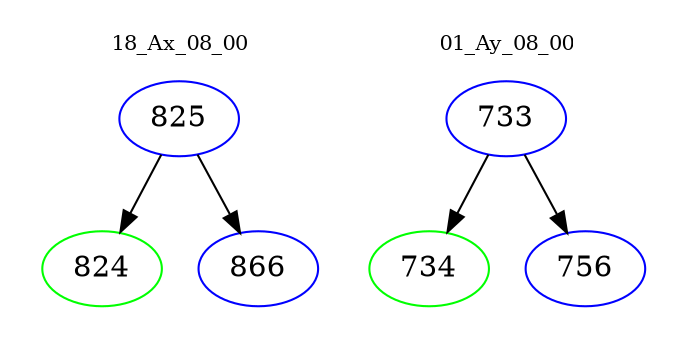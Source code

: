 digraph{
subgraph cluster_0 {
color = white
label = "18_Ax_08_00";
fontsize=10;
T0_825 [label="825", color="blue"]
T0_825 -> T0_824 [color="black"]
T0_824 [label="824", color="green"]
T0_825 -> T0_866 [color="black"]
T0_866 [label="866", color="blue"]
}
subgraph cluster_1 {
color = white
label = "01_Ay_08_00";
fontsize=10;
T1_733 [label="733", color="blue"]
T1_733 -> T1_734 [color="black"]
T1_734 [label="734", color="green"]
T1_733 -> T1_756 [color="black"]
T1_756 [label="756", color="blue"]
}
}
